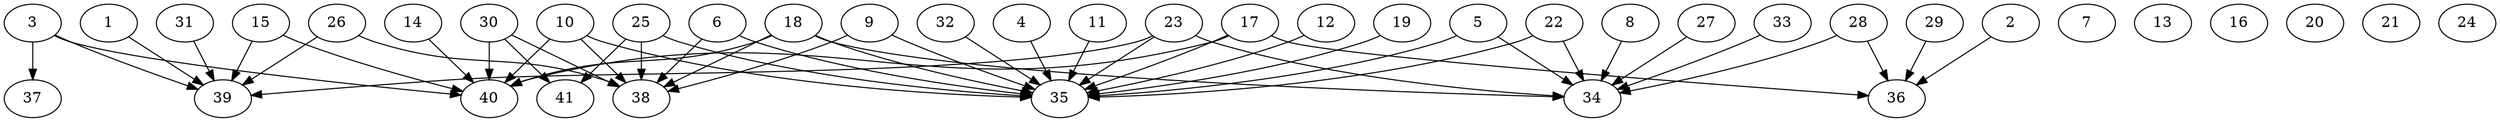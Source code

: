 // DAG (tier=3-complex, mode=compute, n=41, ccr=0.489, fat=0.812, density=0.709, regular=0.302, jump=0.206, mindata=1048576, maxdata=16777216)
// DAG automatically generated by daggen at Sun Aug 24 16:33:35 2025
// /home/ermia/Project/Environments/daggen/bin/daggen --dot --ccr 0.489 --fat 0.812 --regular 0.302 --density 0.709 --jump 0.206 --mindata 1048576 --maxdata 16777216 -n 41 
digraph G {
  1 [size="382035142016073990144", alpha="0.15", expect_size="191017571008036995072"]
  1 -> 39 [size ="421203718176768"]
  2 [size="3589945666243260416", alpha="0.17", expect_size="1794972833121630208"]
  2 -> 36 [size ="1371170196684800"]
  3 [size="3607956964577323778048", alpha="0.07", expect_size="1803978482288661889024"]
  3 -> 37 [size ="1881904378806272"]
  3 -> 39 [size ="1881904378806272"]
  3 -> 40 [size ="1881904378806272"]
  4 [size="42223013633499504", alpha="0.04", expect_size="21111506816749752"]
  4 -> 35 [size ="2149900246581248"]
  5 [size="1825659077895337472", alpha="0.17", expect_size="912829538947668736"]
  5 -> 34 [size ="1684101648089088"]
  5 -> 35 [size ="1684101648089088"]
  6 [size="1608219097915537408", alpha="0.19", expect_size="804109548957768704"]
  6 -> 35 [size ="1639707456831488"]
  6 -> 38 [size ="1639707456831488"]
  7 [size="37579886070482280", alpha="0.17", expect_size="18789943035241140"]
  8 [size="898109250485356593152", alpha="0.19", expect_size="449054625242678296576"]
  8 -> 34 [size ="744690991235072"]
  9 [size="7032023816837860", alpha="0.04", expect_size="3516011908418930"]
  9 -> 35 [size ="535127499210752"]
  9 -> 38 [size ="535127499210752"]
  10 [size="5094194421272569856", alpha="0.17", expect_size="2547097210636284928"]
  10 -> 35 [size ="1996424354988032"]
  10 -> 38 [size ="1996424354988032"]
  10 -> 40 [size ="1996424354988032"]
  11 [size="4590451776351633408000", alpha="0.19", expect_size="2295225888175816704000"]
  11 -> 35 [size ="2209667560243200"]
  12 [size="888705539228152365056", alpha="0.08", expect_size="444352769614076182528"]
  12 -> 35 [size ="739483653767168"]
  13 [size="1079227221919307661312", alpha="0.09", expect_size="539613610959653830656"]
  14 [size="41783870520055480", alpha="0.04", expect_size="20891935260027740"]
  14 -> 40 [size ="767306779066368"]
  15 [size="444404935355089472", alpha="0.18", expect_size="222202467677544736"]
  15 -> 39 [size ="376002786099200"]
  15 -> 40 [size ="376002786099200"]
  16 [size="132933356581757648896", alpha="0.14", expect_size="66466678290878824448"]
  17 [size="3557865213980562432", alpha="0.17", expect_size="1778932606990281216"]
  17 -> 35 [size ="1900040683520000"]
  17 -> 36 [size ="1900040683520000"]
  17 -> 40 [size ="1900040683520000"]
  18 [size="1068905570064488448", alpha="0.07", expect_size="534452785032244224"]
  18 -> 34 [size ="372528820256768"]
  18 -> 35 [size ="372528820256768"]
  18 -> 38 [size ="372528820256768"]
  18 -> 40 [size ="372528820256768"]
  19 [size="17410121489370024", alpha="0.17", expect_size="8705060744685012"]
  19 -> 35 [size ="299578800734208"]
  20 [size="242543387586407072", alpha="0.16", expect_size="121271693793203536"]
  21 [size="57063367765226200", alpha="0.07", expect_size="28531683882613100"]
  22 [size="699012236863293696", alpha="0.15", expect_size="349506118431646848"]
  22 -> 34 [size ="365297043243008"]
  22 -> 35 [size ="365297043243008"]
  23 [size="3969032035743662080", alpha="0.04", expect_size="1984516017871831040"]
  23 -> 34 [size ="1973970324684800"]
  23 -> 35 [size ="1973970324684800"]
  23 -> 39 [size ="1973970324684800"]
  24 [size="17696521274784592", alpha="0.07", expect_size="8848260637392296"]
  25 [size="8500055590586810368", alpha="0.09", expect_size="4250027795293405184"]
  25 -> 35 [size ="33319962017792"]
  25 -> 38 [size ="33319962017792"]
  25 -> 41 [size ="33319962017792"]
  26 [size="89437098468049376", alpha="0.03", expect_size="44718549234024688"]
  26 -> 38 [size ="1545174748495872"]
  26 -> 39 [size ="1545174748495872"]
  27 [size="2408897597588325269504", alpha="0.00", expect_size="1204448798794162634752"]
  27 -> 34 [size ="1437591664590848"]
  28 [size="1080197168435822592000", alpha="0.08", expect_size="540098584217911296000"]
  28 -> 34 [size ="842219598643200"]
  28 -> 36 [size ="842219598643200"]
  29 [size="715237090822292096", alpha="0.03", expect_size="357618545411146048"]
  29 -> 36 [size ="1511884062720000"]
  30 [size="1405120684648172617728", alpha="0.12", expect_size="702560342324086308864"]
  30 -> 38 [size ="1003611752497152"]
  30 -> 40 [size ="1003611752497152"]
  30 -> 41 [size ="1003611752497152"]
  31 [size="74498702136771648", alpha="0.07", expect_size="37249351068385824"]
  31 -> 39 [size ="1917502921637888"]
  32 [size="7295243526986530816", alpha="0.02", expect_size="3647621763493265408"]
  32 -> 35 [size ="30091916607488"]
  33 [size="707062212329472000000", alpha="0.06", expect_size="353531106164736000000"]
  33 -> 34 [size ="634933739520000"]
  34 [size="1781657499341039616", alpha="0.11", expect_size="890828749670519808"]
  35 [size="529999934266380648448", alpha="0.01", expect_size="264999967133190324224"]
  36 [size="36397899910018128", alpha="0.11", expect_size="18198949955009064"]
  37 [size="356162760807459584", alpha="0.01", expect_size="178081380403729792"]
  38 [size="25915811086601828", alpha="0.08", expect_size="12957905543300914"]
  39 [size="50180039099014971392", alpha="0.04", expect_size="25090019549507485696"]
  40 [size="7949418977690648576", alpha="0.11", expect_size="3974709488845324288"]
  41 [size="801547206597765504", alpha="0.02", expect_size="400773603298882752"]
}